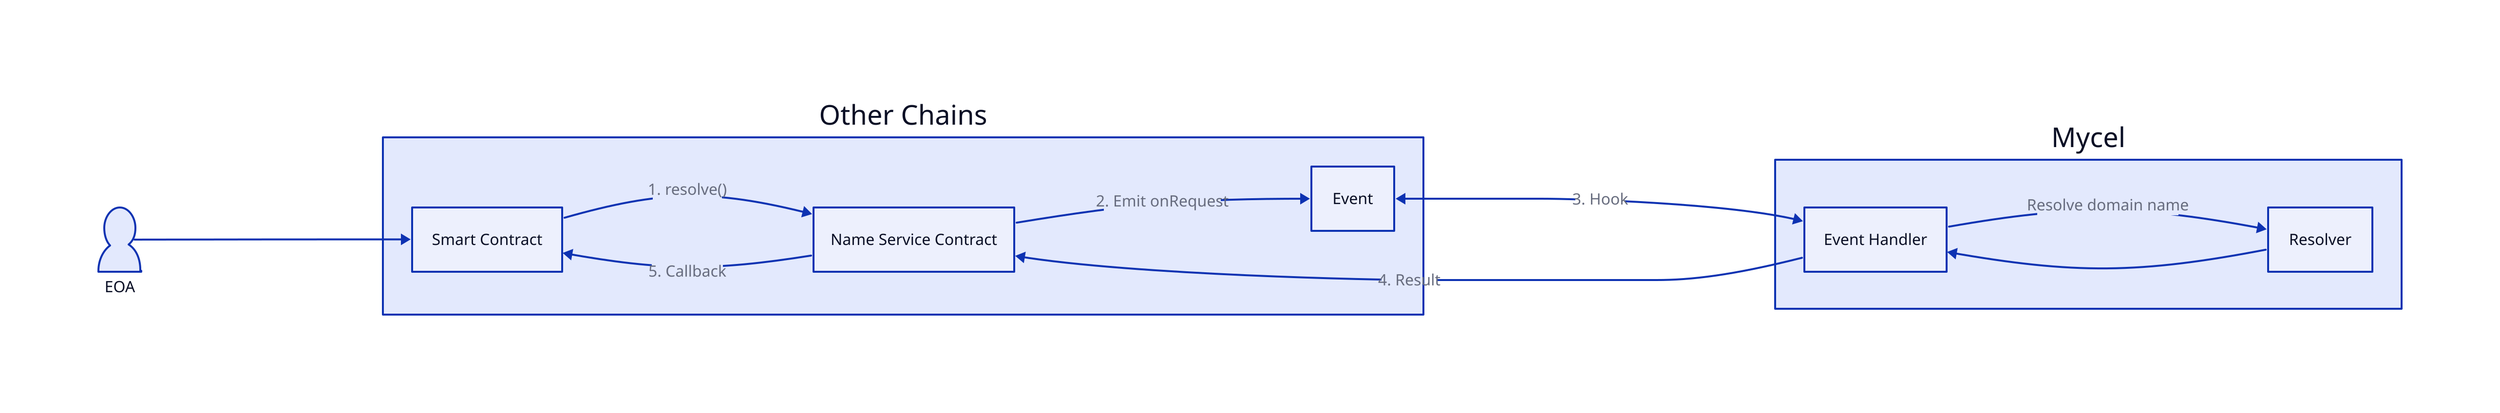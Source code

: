 direction: right
otherChains: Other Chains{
  "userContract": Smart Contract
  "NSC": Name Service Contract

  userContract -> NSC: 1. resolve()
  NSC -> Event: 2. Emit onRequest
  NSC -> userContract: 5. Callback
}

Mycel: Mycel{
  eventHandler: Event Handler
  Resolver

  eventHandler -> Resolver : Resolve domain name
  Resolver -> eventHandler

}
EOA.shape:person
EOA -> otherChains.userContract 
otherChains.Event <-> Mycel.eventHandler : 3. Hook
Mycel.eventHandler -> otherChains.NSC : 4. Result

